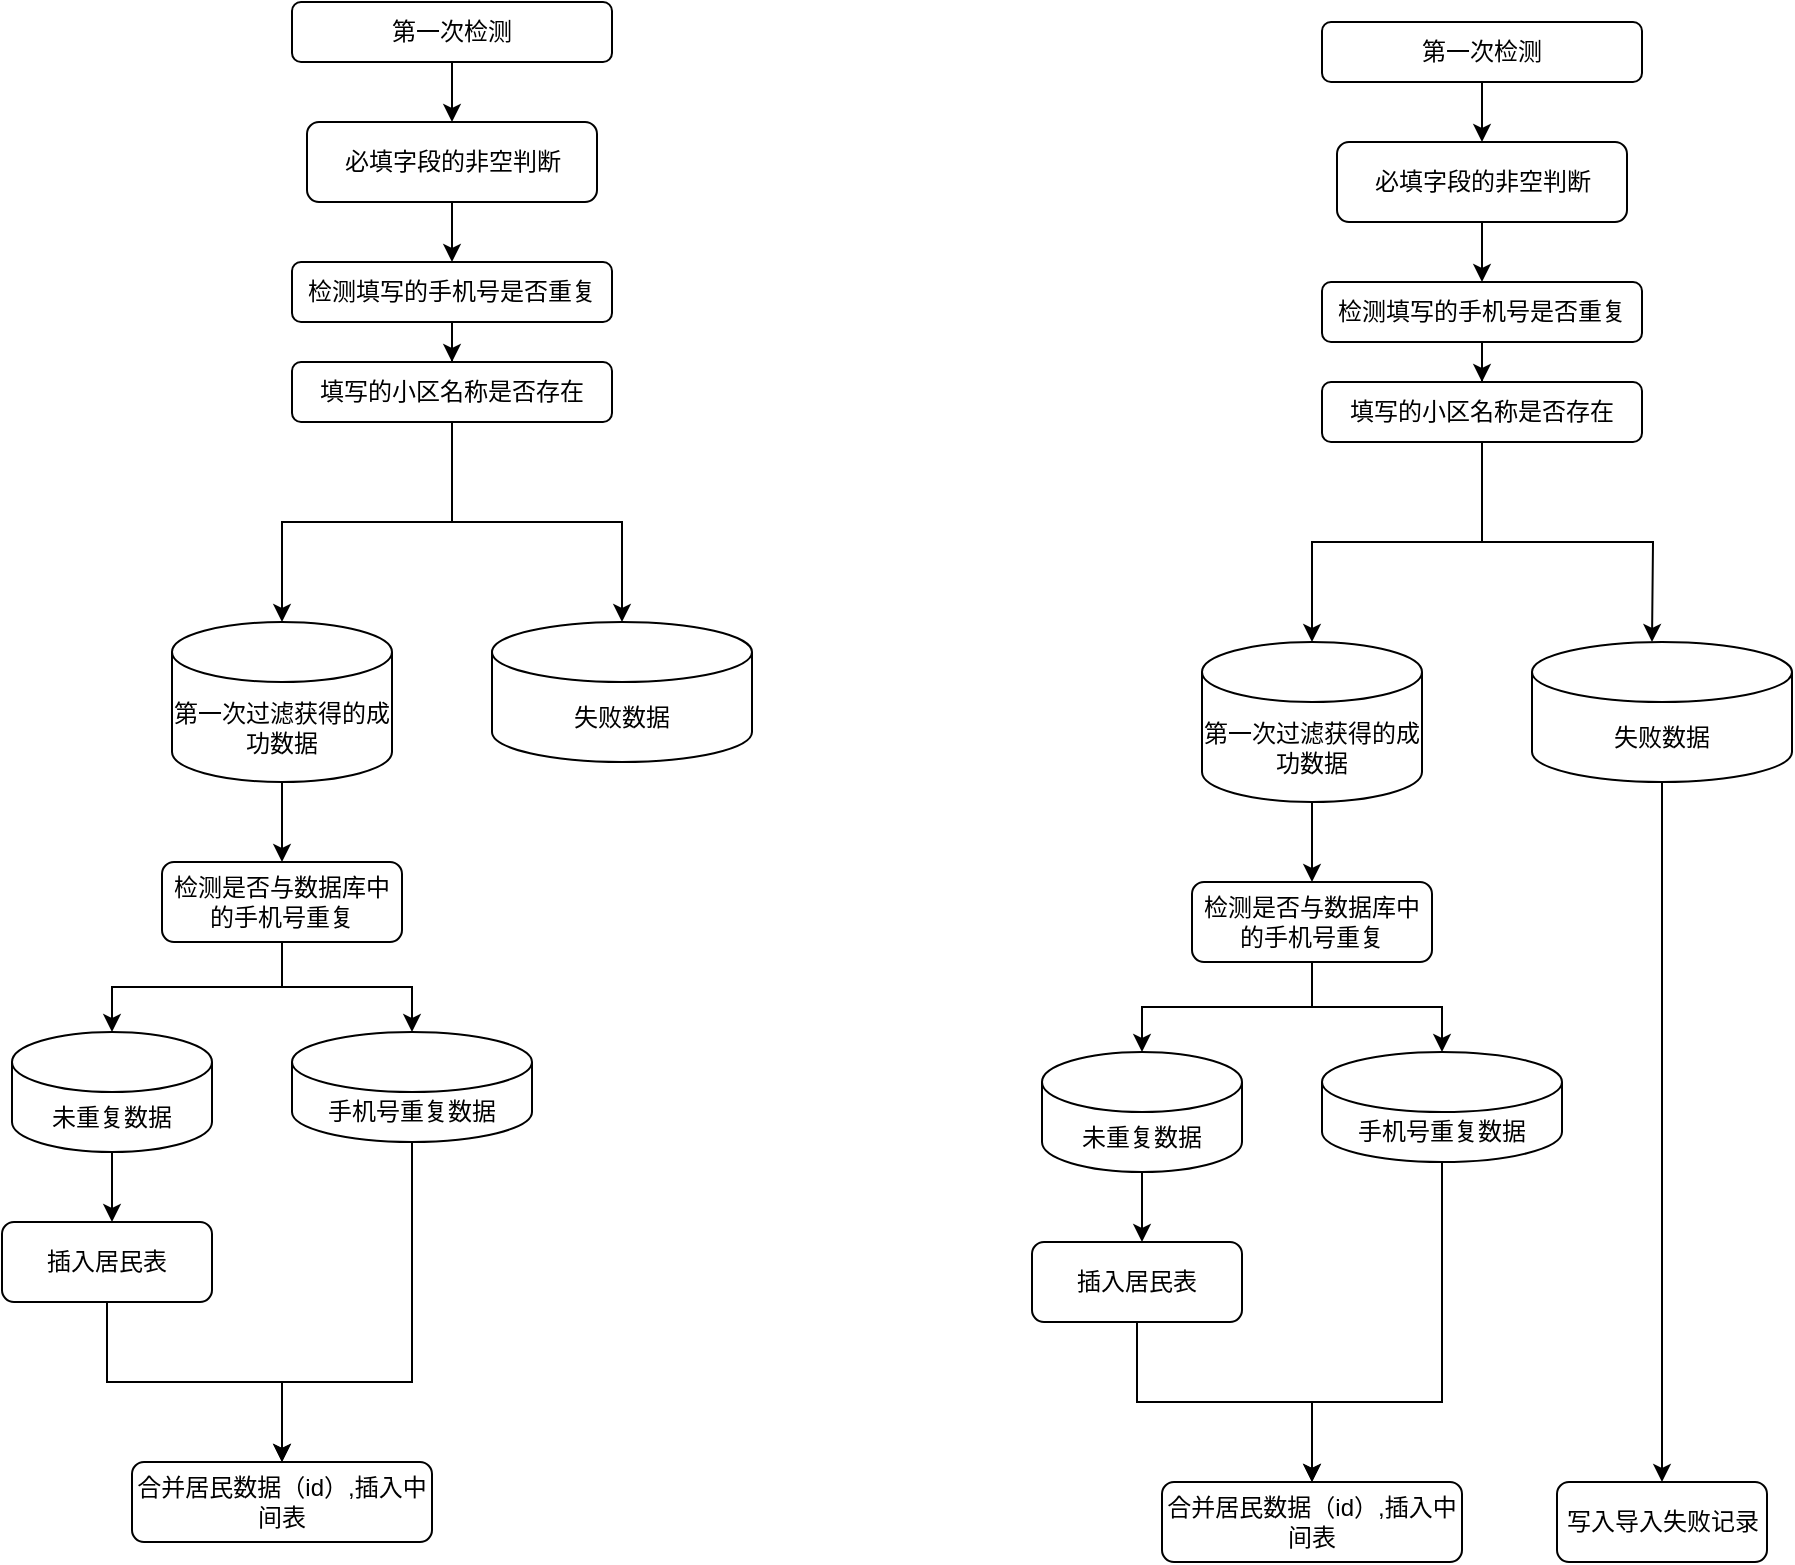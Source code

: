 <mxfile version="20.5.3" type="github">
  <diagram id="aUBuHN6MXLQGVr44WZyo" name="第 1 页">
    <mxGraphModel dx="1727" dy="1059" grid="1" gridSize="10" guides="1" tooltips="1" connect="1" arrows="1" fold="1" page="0" pageScale="1" pageWidth="827" pageHeight="1169" math="0" shadow="0">
      <root>
        <mxCell id="0" />
        <mxCell id="1" parent="0" />
        <mxCell id="XFE-MpF_bWx7WAoScGuX-7" style="edgeStyle=orthogonalEdgeStyle;rounded=0;orthogonalLoop=1;jettySize=auto;html=1;entryX=0.5;entryY=0;entryDx=0;entryDy=0;" edge="1" parent="1" source="XFE-MpF_bWx7WAoScGuX-1" target="XFE-MpF_bWx7WAoScGuX-6">
          <mxGeometry relative="1" as="geometry" />
        </mxCell>
        <mxCell id="XFE-MpF_bWx7WAoScGuX-1" value="第一次检测" style="rounded=1;whiteSpace=wrap;html=1;" vertex="1" parent="1">
          <mxGeometry x="230" y="70" width="160" height="30" as="geometry" />
        </mxCell>
        <mxCell id="XFE-MpF_bWx7WAoScGuX-5" value="" style="edgeStyle=orthogonalEdgeStyle;rounded=0;orthogonalLoop=1;jettySize=auto;html=1;" edge="1" parent="1" source="XFE-MpF_bWx7WAoScGuX-2" target="XFE-MpF_bWx7WAoScGuX-4">
          <mxGeometry relative="1" as="geometry" />
        </mxCell>
        <mxCell id="XFE-MpF_bWx7WAoScGuX-2" value="检测填写的手机号是否重复" style="rounded=1;whiteSpace=wrap;html=1;" vertex="1" parent="1">
          <mxGeometry x="230" y="200" width="160" height="30" as="geometry" />
        </mxCell>
        <mxCell id="XFE-MpF_bWx7WAoScGuX-10" style="edgeStyle=orthogonalEdgeStyle;rounded=0;orthogonalLoop=1;jettySize=auto;html=1;exitX=0.5;exitY=1;exitDx=0;exitDy=0;" edge="1" parent="1" source="XFE-MpF_bWx7WAoScGuX-4" target="XFE-MpF_bWx7WAoScGuX-9">
          <mxGeometry relative="1" as="geometry" />
        </mxCell>
        <mxCell id="XFE-MpF_bWx7WAoScGuX-12" style="edgeStyle=orthogonalEdgeStyle;rounded=0;orthogonalLoop=1;jettySize=auto;html=1;exitX=0.5;exitY=1;exitDx=0;exitDy=0;" edge="1" parent="1" source="XFE-MpF_bWx7WAoScGuX-4" target="XFE-MpF_bWx7WAoScGuX-11">
          <mxGeometry relative="1" as="geometry" />
        </mxCell>
        <mxCell id="XFE-MpF_bWx7WAoScGuX-4" value="填写的小区名称是否存在" style="whiteSpace=wrap;html=1;rounded=1;" vertex="1" parent="1">
          <mxGeometry x="230" y="250" width="160" height="30" as="geometry" />
        </mxCell>
        <mxCell id="XFE-MpF_bWx7WAoScGuX-8" style="edgeStyle=orthogonalEdgeStyle;rounded=0;orthogonalLoop=1;jettySize=auto;html=1;" edge="1" parent="1" source="XFE-MpF_bWx7WAoScGuX-6" target="XFE-MpF_bWx7WAoScGuX-2">
          <mxGeometry relative="1" as="geometry" />
        </mxCell>
        <mxCell id="XFE-MpF_bWx7WAoScGuX-6" value="必填字段的非空判断" style="rounded=1;whiteSpace=wrap;html=1;" vertex="1" parent="1">
          <mxGeometry x="237.5" y="130" width="145" height="40" as="geometry" />
        </mxCell>
        <mxCell id="XFE-MpF_bWx7WAoScGuX-16" style="edgeStyle=orthogonalEdgeStyle;rounded=0;orthogonalLoop=1;jettySize=auto;html=1;entryX=0.5;entryY=0;entryDx=0;entryDy=0;" edge="1" parent="1" source="XFE-MpF_bWx7WAoScGuX-9" target="XFE-MpF_bWx7WAoScGuX-15">
          <mxGeometry relative="1" as="geometry" />
        </mxCell>
        <mxCell id="XFE-MpF_bWx7WAoScGuX-9" value="第一次过滤获得的成功数据" style="shape=cylinder3;whiteSpace=wrap;html=1;boundedLbl=1;backgroundOutline=1;size=15;" vertex="1" parent="1">
          <mxGeometry x="170" y="380" width="110" height="80" as="geometry" />
        </mxCell>
        <mxCell id="XFE-MpF_bWx7WAoScGuX-11" value="失败数据" style="shape=cylinder3;whiteSpace=wrap;html=1;boundedLbl=1;backgroundOutline=1;size=15;" vertex="1" parent="1">
          <mxGeometry x="330" y="380" width="130" height="70" as="geometry" />
        </mxCell>
        <mxCell id="XFE-MpF_bWx7WAoScGuX-26" style="edgeStyle=orthogonalEdgeStyle;rounded=0;orthogonalLoop=1;jettySize=auto;html=1;exitX=0.5;exitY=1;exitDx=0;exitDy=0;" edge="1" parent="1" source="XFE-MpF_bWx7WAoScGuX-15" target="XFE-MpF_bWx7WAoScGuX-24">
          <mxGeometry relative="1" as="geometry" />
        </mxCell>
        <mxCell id="XFE-MpF_bWx7WAoScGuX-27" style="edgeStyle=orthogonalEdgeStyle;rounded=0;orthogonalLoop=1;jettySize=auto;html=1;exitX=0.5;exitY=1;exitDx=0;exitDy=0;" edge="1" parent="1" source="XFE-MpF_bWx7WAoScGuX-15" target="XFE-MpF_bWx7WAoScGuX-25">
          <mxGeometry relative="1" as="geometry" />
        </mxCell>
        <mxCell id="XFE-MpF_bWx7WAoScGuX-15" value="检测是否与数据库中的手机号重复" style="rounded=1;whiteSpace=wrap;html=1;" vertex="1" parent="1">
          <mxGeometry x="165" y="500" width="120" height="40" as="geometry" />
        </mxCell>
        <mxCell id="XFE-MpF_bWx7WAoScGuX-29" style="edgeStyle=orthogonalEdgeStyle;rounded=0;orthogonalLoop=1;jettySize=auto;html=1;" edge="1" parent="1" source="XFE-MpF_bWx7WAoScGuX-24">
          <mxGeometry relative="1" as="geometry">
            <mxPoint x="140.0" y="680" as="targetPoint" />
          </mxGeometry>
        </mxCell>
        <mxCell id="XFE-MpF_bWx7WAoScGuX-24" value="未重复数据" style="shape=cylinder3;whiteSpace=wrap;html=1;boundedLbl=1;backgroundOutline=1;size=15;" vertex="1" parent="1">
          <mxGeometry x="90" y="585" width="100" height="60" as="geometry" />
        </mxCell>
        <mxCell id="XFE-MpF_bWx7WAoScGuX-33" style="edgeStyle=orthogonalEdgeStyle;rounded=0;orthogonalLoop=1;jettySize=auto;html=1;" edge="1" parent="1" source="XFE-MpF_bWx7WAoScGuX-25" target="XFE-MpF_bWx7WAoScGuX-31">
          <mxGeometry relative="1" as="geometry">
            <Array as="points">
              <mxPoint x="290" y="760" />
              <mxPoint x="225" y="760" />
            </Array>
          </mxGeometry>
        </mxCell>
        <mxCell id="XFE-MpF_bWx7WAoScGuX-25" value="手机号重复数据" style="shape=cylinder3;whiteSpace=wrap;html=1;boundedLbl=1;backgroundOutline=1;size=15;" vertex="1" parent="1">
          <mxGeometry x="230" y="585" width="120" height="55" as="geometry" />
        </mxCell>
        <mxCell id="XFE-MpF_bWx7WAoScGuX-32" style="edgeStyle=orthogonalEdgeStyle;rounded=0;orthogonalLoop=1;jettySize=auto;html=1;" edge="1" parent="1" source="XFE-MpF_bWx7WAoScGuX-30" target="XFE-MpF_bWx7WAoScGuX-31">
          <mxGeometry relative="1" as="geometry" />
        </mxCell>
        <mxCell id="XFE-MpF_bWx7WAoScGuX-30" value="插入居民表" style="rounded=1;whiteSpace=wrap;html=1;" vertex="1" parent="1">
          <mxGeometry x="85" y="680" width="105" height="40" as="geometry" />
        </mxCell>
        <mxCell id="XFE-MpF_bWx7WAoScGuX-31" value="合并居民数据（id）,插入中间表" style="rounded=1;whiteSpace=wrap;html=1;" vertex="1" parent="1">
          <mxGeometry x="150" y="800" width="150" height="40" as="geometry" />
        </mxCell>
        <mxCell id="XFE-MpF_bWx7WAoScGuX-34" style="edgeStyle=orthogonalEdgeStyle;rounded=0;orthogonalLoop=1;jettySize=auto;html=1;entryX=0.5;entryY=0;entryDx=0;entryDy=0;" edge="1" parent="1" source="XFE-MpF_bWx7WAoScGuX-35" target="XFE-MpF_bWx7WAoScGuX-42">
          <mxGeometry relative="1" as="geometry" />
        </mxCell>
        <mxCell id="XFE-MpF_bWx7WAoScGuX-35" value="第一次检测" style="rounded=1;whiteSpace=wrap;html=1;" vertex="1" parent="1">
          <mxGeometry x="745" y="80" width="160" height="30" as="geometry" />
        </mxCell>
        <mxCell id="XFE-MpF_bWx7WAoScGuX-36" value="" style="edgeStyle=orthogonalEdgeStyle;rounded=0;orthogonalLoop=1;jettySize=auto;html=1;" edge="1" parent="1" source="XFE-MpF_bWx7WAoScGuX-37" target="XFE-MpF_bWx7WAoScGuX-40">
          <mxGeometry relative="1" as="geometry" />
        </mxCell>
        <mxCell id="XFE-MpF_bWx7WAoScGuX-37" value="检测填写的手机号是否重复" style="rounded=1;whiteSpace=wrap;html=1;" vertex="1" parent="1">
          <mxGeometry x="745" y="210" width="160" height="30" as="geometry" />
        </mxCell>
        <mxCell id="XFE-MpF_bWx7WAoScGuX-38" style="edgeStyle=orthogonalEdgeStyle;rounded=0;orthogonalLoop=1;jettySize=auto;html=1;exitX=0.5;exitY=1;exitDx=0;exitDy=0;" edge="1" parent="1" source="XFE-MpF_bWx7WAoScGuX-40" target="XFE-MpF_bWx7WAoScGuX-44">
          <mxGeometry relative="1" as="geometry" />
        </mxCell>
        <mxCell id="XFE-MpF_bWx7WAoScGuX-39" style="edgeStyle=orthogonalEdgeStyle;rounded=0;orthogonalLoop=1;jettySize=auto;html=1;exitX=0.5;exitY=1;exitDx=0;exitDy=0;" edge="1" parent="1" source="XFE-MpF_bWx7WAoScGuX-40">
          <mxGeometry relative="1" as="geometry">
            <mxPoint x="910" y="390" as="targetPoint" />
          </mxGeometry>
        </mxCell>
        <mxCell id="XFE-MpF_bWx7WAoScGuX-40" value="填写的小区名称是否存在" style="whiteSpace=wrap;html=1;rounded=1;" vertex="1" parent="1">
          <mxGeometry x="745" y="260" width="160" height="30" as="geometry" />
        </mxCell>
        <mxCell id="XFE-MpF_bWx7WAoScGuX-41" style="edgeStyle=orthogonalEdgeStyle;rounded=0;orthogonalLoop=1;jettySize=auto;html=1;" edge="1" parent="1" source="XFE-MpF_bWx7WAoScGuX-42" target="XFE-MpF_bWx7WAoScGuX-37">
          <mxGeometry relative="1" as="geometry" />
        </mxCell>
        <mxCell id="XFE-MpF_bWx7WAoScGuX-42" value="必填字段的非空判断" style="rounded=1;whiteSpace=wrap;html=1;" vertex="1" parent="1">
          <mxGeometry x="752.5" y="140" width="145" height="40" as="geometry" />
        </mxCell>
        <mxCell id="XFE-MpF_bWx7WAoScGuX-43" style="edgeStyle=orthogonalEdgeStyle;rounded=0;orthogonalLoop=1;jettySize=auto;html=1;entryX=0.5;entryY=0;entryDx=0;entryDy=0;" edge="1" parent="1" source="XFE-MpF_bWx7WAoScGuX-44" target="XFE-MpF_bWx7WAoScGuX-47">
          <mxGeometry relative="1" as="geometry" />
        </mxCell>
        <mxCell id="XFE-MpF_bWx7WAoScGuX-44" value="第一次过滤获得的成功数据" style="shape=cylinder3;whiteSpace=wrap;html=1;boundedLbl=1;backgroundOutline=1;size=15;" vertex="1" parent="1">
          <mxGeometry x="685" y="390" width="110" height="80" as="geometry" />
        </mxCell>
        <mxCell id="XFE-MpF_bWx7WAoScGuX-45" style="edgeStyle=orthogonalEdgeStyle;rounded=0;orthogonalLoop=1;jettySize=auto;html=1;exitX=0.5;exitY=1;exitDx=0;exitDy=0;" edge="1" parent="1" source="XFE-MpF_bWx7WAoScGuX-47" target="XFE-MpF_bWx7WAoScGuX-49">
          <mxGeometry relative="1" as="geometry" />
        </mxCell>
        <mxCell id="XFE-MpF_bWx7WAoScGuX-46" style="edgeStyle=orthogonalEdgeStyle;rounded=0;orthogonalLoop=1;jettySize=auto;html=1;exitX=0.5;exitY=1;exitDx=0;exitDy=0;" edge="1" parent="1" source="XFE-MpF_bWx7WAoScGuX-47" target="XFE-MpF_bWx7WAoScGuX-51">
          <mxGeometry relative="1" as="geometry" />
        </mxCell>
        <mxCell id="XFE-MpF_bWx7WAoScGuX-47" value="检测是否与数据库中的手机号重复" style="rounded=1;whiteSpace=wrap;html=1;" vertex="1" parent="1">
          <mxGeometry x="680" y="510" width="120" height="40" as="geometry" />
        </mxCell>
        <mxCell id="XFE-MpF_bWx7WAoScGuX-48" style="edgeStyle=orthogonalEdgeStyle;rounded=0;orthogonalLoop=1;jettySize=auto;html=1;" edge="1" parent="1" source="XFE-MpF_bWx7WAoScGuX-49">
          <mxGeometry relative="1" as="geometry">
            <mxPoint x="655" y="690" as="targetPoint" />
          </mxGeometry>
        </mxCell>
        <mxCell id="XFE-MpF_bWx7WAoScGuX-49" value="未重复数据" style="shape=cylinder3;whiteSpace=wrap;html=1;boundedLbl=1;backgroundOutline=1;size=15;" vertex="1" parent="1">
          <mxGeometry x="605" y="595" width="100" height="60" as="geometry" />
        </mxCell>
        <mxCell id="XFE-MpF_bWx7WAoScGuX-50" style="edgeStyle=orthogonalEdgeStyle;rounded=0;orthogonalLoop=1;jettySize=auto;html=1;" edge="1" parent="1" source="XFE-MpF_bWx7WAoScGuX-51" target="XFE-MpF_bWx7WAoScGuX-54">
          <mxGeometry relative="1" as="geometry">
            <Array as="points">
              <mxPoint x="805" y="770" />
              <mxPoint x="740" y="770" />
            </Array>
          </mxGeometry>
        </mxCell>
        <mxCell id="XFE-MpF_bWx7WAoScGuX-51" value="手机号重复数据" style="shape=cylinder3;whiteSpace=wrap;html=1;boundedLbl=1;backgroundOutline=1;size=15;" vertex="1" parent="1">
          <mxGeometry x="745" y="595" width="120" height="55" as="geometry" />
        </mxCell>
        <mxCell id="XFE-MpF_bWx7WAoScGuX-52" style="edgeStyle=orthogonalEdgeStyle;rounded=0;orthogonalLoop=1;jettySize=auto;html=1;" edge="1" parent="1" source="XFE-MpF_bWx7WAoScGuX-53" target="XFE-MpF_bWx7WAoScGuX-54">
          <mxGeometry relative="1" as="geometry" />
        </mxCell>
        <mxCell id="XFE-MpF_bWx7WAoScGuX-53" value="插入居民表" style="rounded=1;whiteSpace=wrap;html=1;" vertex="1" parent="1">
          <mxGeometry x="600" y="690" width="105" height="40" as="geometry" />
        </mxCell>
        <mxCell id="XFE-MpF_bWx7WAoScGuX-54" value="合并居民数据（id）,插入中间表" style="rounded=1;whiteSpace=wrap;html=1;" vertex="1" parent="1">
          <mxGeometry x="665" y="810" width="150" height="40" as="geometry" />
        </mxCell>
        <mxCell id="XFE-MpF_bWx7WAoScGuX-57" style="edgeStyle=orthogonalEdgeStyle;rounded=0;orthogonalLoop=1;jettySize=auto;html=1;entryX=0.5;entryY=0;entryDx=0;entryDy=0;" edge="1" parent="1" source="XFE-MpF_bWx7WAoScGuX-55" target="XFE-MpF_bWx7WAoScGuX-58">
          <mxGeometry relative="1" as="geometry">
            <mxPoint x="915" y="775" as="targetPoint" />
          </mxGeometry>
        </mxCell>
        <mxCell id="XFE-MpF_bWx7WAoScGuX-55" value="失败数据" style="shape=cylinder3;whiteSpace=wrap;html=1;boundedLbl=1;backgroundOutline=1;size=15;" vertex="1" parent="1">
          <mxGeometry x="850" y="390" width="130" height="70" as="geometry" />
        </mxCell>
        <mxCell id="XFE-MpF_bWx7WAoScGuX-58" value="写入导入失败记录" style="rounded=1;whiteSpace=wrap;html=1;" vertex="1" parent="1">
          <mxGeometry x="862.5" y="810" width="105" height="40" as="geometry" />
        </mxCell>
      </root>
    </mxGraphModel>
  </diagram>
</mxfile>
